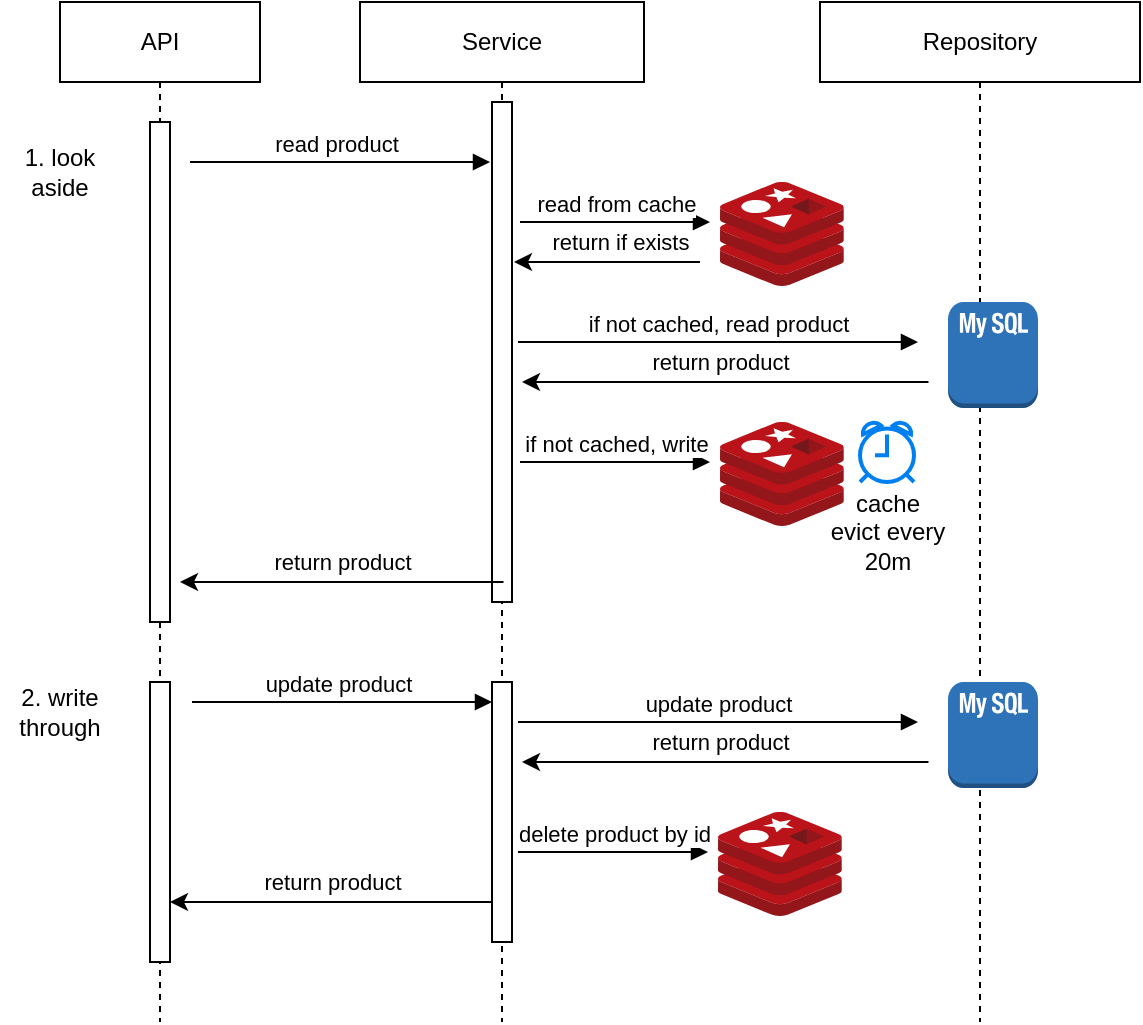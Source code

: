 <mxfile>
    <diagram id="_qYy_YDmPthP_Fgu3tGh" name="페이지-1">
        <mxGraphModel dx="970" dy="847" grid="1" gridSize="10" guides="1" tooltips="1" connect="1" arrows="1" fold="1" page="1" pageScale="1" pageWidth="827" pageHeight="1169" math="0" shadow="0">
            <root>
                <mxCell id="0"/>
                <mxCell id="1" parent="0"/>
                <mxCell id="68" value="API" style="shape=umlLifeline;perimeter=lifelinePerimeter;whiteSpace=wrap;html=1;container=1;collapsible=0;recursiveResize=0;outlineConnect=0;" parent="1" vertex="1">
                    <mxGeometry x="90" y="180" width="100" height="510" as="geometry"/>
                </mxCell>
                <mxCell id="145" value="" style="html=1;points=[];perimeter=orthogonalPerimeter;" parent="68" vertex="1">
                    <mxGeometry x="45" y="60" width="10" height="250" as="geometry"/>
                </mxCell>
                <mxCell id="215" value="update&amp;nbsp;product" style="html=1;verticalAlign=bottom;endArrow=block;" edge="1" parent="68">
                    <mxGeometry x="-0.026" width="80" relative="1" as="geometry">
                        <mxPoint x="66" y="350" as="sourcePoint"/>
                        <mxPoint x="216" y="350" as="targetPoint"/>
                        <mxPoint as="offset"/>
                    </mxGeometry>
                </mxCell>
                <mxCell id="225" value="" style="endArrow=classic;html=1;entryX=0.975;entryY=0.613;entryDx=0;entryDy=0;entryPerimeter=0;" edge="1" parent="68">
                    <mxGeometry width="50" height="50" relative="1" as="geometry">
                        <mxPoint x="216.75" y="450.005" as="sourcePoint"/>
                        <mxPoint x="55" y="450.005" as="targetPoint"/>
                    </mxGeometry>
                </mxCell>
                <mxCell id="226" value="return product" style="edgeLabel;html=1;align=center;verticalAlign=middle;resizable=0;points=[];" vertex="1" connectable="0" parent="225">
                    <mxGeometry x="0.225" y="-4" relative="1" as="geometry">
                        <mxPoint x="18" y="-6" as="offset"/>
                    </mxGeometry>
                </mxCell>
                <mxCell id="228" value="2. write through" style="text;strokeColor=none;align=center;fillColor=none;html=1;verticalAlign=middle;whiteSpace=wrap;rounded=0;" vertex="1" parent="68">
                    <mxGeometry x="-30" y="340" width="60" height="30" as="geometry"/>
                </mxCell>
                <mxCell id="73" value="Service" style="shape=umlLifeline;perimeter=lifelinePerimeter;whiteSpace=wrap;html=1;container=1;collapsible=0;recursiveResize=0;outlineConnect=0;movable=1;resizable=1;rotatable=1;deletable=1;editable=1;connectable=1;" parent="1" vertex="1">
                    <mxGeometry x="240" y="180" width="142" height="510" as="geometry"/>
                </mxCell>
                <mxCell id="149" value="" style="html=1;points=[];perimeter=orthogonalPerimeter;" parent="73" vertex="1">
                    <mxGeometry x="66" y="50" width="10" height="250" as="geometry"/>
                </mxCell>
                <mxCell id="83" value="Repository" style="shape=umlLifeline;perimeter=lifelinePerimeter;whiteSpace=wrap;html=1;container=1;collapsible=0;recursiveResize=0;outlineConnect=0;" parent="1" vertex="1">
                    <mxGeometry x="470" y="180" width="160" height="510" as="geometry"/>
                </mxCell>
                <mxCell id="148" value="read from cache" style="html=1;verticalAlign=bottom;endArrow=block;" parent="83" edge="1">
                    <mxGeometry width="80" relative="1" as="geometry">
                        <mxPoint x="-150" y="110" as="sourcePoint"/>
                        <mxPoint x="-55" y="110" as="targetPoint"/>
                    </mxGeometry>
                </mxCell>
                <mxCell id="150" value="" style="endArrow=classic;html=1;" parent="83" edge="1">
                    <mxGeometry width="50" height="50" relative="1" as="geometry">
                        <mxPoint x="-60" y="130" as="sourcePoint"/>
                        <mxPoint x="-153" y="130" as="targetPoint"/>
                        <Array as="points">
                            <mxPoint x="-119.25" y="130"/>
                        </Array>
                    </mxGeometry>
                </mxCell>
                <mxCell id="151" value="return if exists" style="edgeLabel;html=1;align=center;verticalAlign=middle;resizable=0;points=[];" parent="150" vertex="1" connectable="0">
                    <mxGeometry x="0.398" y="4" relative="1" as="geometry">
                        <mxPoint x="25" y="-14" as="offset"/>
                    </mxGeometry>
                </mxCell>
                <mxCell id="152" value="" style="endArrow=classic;html=1;" parent="83" edge="1">
                    <mxGeometry width="50" height="50" relative="1" as="geometry">
                        <mxPoint x="54.25" y="190" as="sourcePoint"/>
                        <mxPoint x="-149" y="190" as="targetPoint"/>
                        <Array as="points">
                            <mxPoint x="-15.25" y="190"/>
                            <mxPoint x="-115.25" y="190"/>
                        </Array>
                    </mxGeometry>
                </mxCell>
                <mxCell id="153" value="return product" style="edgeLabel;html=1;align=center;verticalAlign=middle;resizable=0;points=[];" parent="152" vertex="1" connectable="0">
                    <mxGeometry x="0.398" y="4" relative="1" as="geometry">
                        <mxPoint x="37" y="-14" as="offset"/>
                    </mxGeometry>
                </mxCell>
                <mxCell id="154" value="" style="outlineConnect=0;dashed=0;verticalLabelPosition=bottom;verticalAlign=top;align=center;html=1;shape=mxgraph.aws3.mysql_db_instance_2;fillColor=#2E73B8;gradientColor=none;" parent="83" vertex="1">
                    <mxGeometry x="64" y="150" width="45" height="53" as="geometry"/>
                </mxCell>
                <mxCell id="155" value="read product" style="html=1;verticalAlign=bottom;endArrow=block;" parent="83" edge="1">
                    <mxGeometry x="-0.026" width="80" relative="1" as="geometry">
                        <mxPoint x="-315.0" y="80" as="sourcePoint"/>
                        <mxPoint x="-165" y="80" as="targetPoint"/>
                        <mxPoint as="offset"/>
                    </mxGeometry>
                </mxCell>
                <mxCell id="157" value="if not cached, read product" style="html=1;verticalAlign=bottom;endArrow=block;" parent="83" edge="1">
                    <mxGeometry width="80" relative="1" as="geometry">
                        <mxPoint x="-151" y="170" as="sourcePoint"/>
                        <mxPoint x="49" y="170" as="targetPoint"/>
                    </mxGeometry>
                </mxCell>
                <mxCell id="212" value="" style="html=1;verticalLabelPosition=bottom;align=center;labelBackgroundColor=#ffffff;verticalAlign=top;strokeWidth=2;strokeColor=#0080F0;shadow=0;dashed=0;shape=mxgraph.ios7.icons.alarm_clock;" parent="83" vertex="1">
                    <mxGeometry x="20" y="210" width="27" height="30" as="geometry"/>
                </mxCell>
                <mxCell id="213" value="cache evict every 20m" style="text;strokeColor=none;align=center;fillColor=none;html=1;verticalAlign=middle;whiteSpace=wrap;rounded=0;" parent="83" vertex="1">
                    <mxGeometry x="3.5" y="250" width="60" height="30" as="geometry"/>
                </mxCell>
                <mxCell id="217" value="" style="endArrow=classic;html=1;" edge="1" parent="83">
                    <mxGeometry width="50" height="50" relative="1" as="geometry">
                        <mxPoint x="54.25" y="380" as="sourcePoint"/>
                        <mxPoint x="-149" y="380" as="targetPoint"/>
                        <Array as="points">
                            <mxPoint x="-15.25" y="380"/>
                            <mxPoint x="-115.25" y="380"/>
                        </Array>
                    </mxGeometry>
                </mxCell>
                <mxCell id="218" value="return product" style="edgeLabel;html=1;align=center;verticalAlign=middle;resizable=0;points=[];" vertex="1" connectable="0" parent="217">
                    <mxGeometry x="0.398" y="4" relative="1" as="geometry">
                        <mxPoint x="37" y="-14" as="offset"/>
                    </mxGeometry>
                </mxCell>
                <mxCell id="219" value="" style="outlineConnect=0;dashed=0;verticalLabelPosition=bottom;verticalAlign=top;align=center;html=1;shape=mxgraph.aws3.mysql_db_instance_2;fillColor=#2E73B8;gradientColor=none;" vertex="1" parent="83">
                    <mxGeometry x="64" y="340" width="45" height="53" as="geometry"/>
                </mxCell>
                <mxCell id="220" value="update product" style="html=1;verticalAlign=bottom;endArrow=block;" edge="1" parent="83">
                    <mxGeometry width="80" relative="1" as="geometry">
                        <mxPoint x="-151" y="360" as="sourcePoint"/>
                        <mxPoint x="49" y="360" as="targetPoint"/>
                    </mxGeometry>
                </mxCell>
                <mxCell id="146" value="" style="endArrow=classic;html=1;entryX=0.975;entryY=0.613;entryDx=0;entryDy=0;entryPerimeter=0;" parent="1" edge="1">
                    <mxGeometry width="50" height="50" relative="1" as="geometry">
                        <mxPoint x="311.75" y="470.005" as="sourcePoint"/>
                        <mxPoint x="150.0" y="470.005" as="targetPoint"/>
                    </mxGeometry>
                </mxCell>
                <mxCell id="147" value="return product" style="edgeLabel;html=1;align=center;verticalAlign=middle;resizable=0;points=[];" parent="146" vertex="1" connectable="0">
                    <mxGeometry x="0.225" y="-4" relative="1" as="geometry">
                        <mxPoint x="18" y="-6" as="offset"/>
                    </mxGeometry>
                </mxCell>
                <mxCell id="156" value="" style="sketch=0;aspect=fixed;html=1;points=[];align=center;image;fontSize=12;image=img/lib/mscae/Cache_Redis_Product.svg;" parent="1" vertex="1">
                    <mxGeometry x="420" y="270" width="61.91" height="52" as="geometry"/>
                </mxCell>
                <mxCell id="208" value="if not cached, write" style="html=1;verticalAlign=bottom;endArrow=block;" parent="1" edge="1">
                    <mxGeometry width="80" relative="1" as="geometry">
                        <mxPoint x="320" y="410" as="sourcePoint"/>
                        <mxPoint x="415" y="410" as="targetPoint"/>
                    </mxGeometry>
                </mxCell>
                <mxCell id="211" value="" style="sketch=0;aspect=fixed;html=1;points=[];align=center;image;fontSize=12;image=img/lib/mscae/Cache_Redis_Product.svg;" parent="1" vertex="1">
                    <mxGeometry x="420" y="390" width="61.91" height="52" as="geometry"/>
                </mxCell>
                <mxCell id="214" value="" style="html=1;points=[];perimeter=orthogonalPerimeter;" vertex="1" parent="1">
                    <mxGeometry x="135" y="520" width="10" height="140" as="geometry"/>
                </mxCell>
                <mxCell id="216" value="" style="html=1;points=[];perimeter=orthogonalPerimeter;" vertex="1" parent="1">
                    <mxGeometry x="306" y="520" width="10" height="130" as="geometry"/>
                </mxCell>
                <mxCell id="221" value="delete product by id" style="html=1;verticalAlign=bottom;endArrow=block;" edge="1" parent="1">
                    <mxGeometry width="80" relative="1" as="geometry">
                        <mxPoint x="319" y="605" as="sourcePoint"/>
                        <mxPoint x="414" y="605" as="targetPoint"/>
                    </mxGeometry>
                </mxCell>
                <mxCell id="224" value="" style="sketch=0;aspect=fixed;html=1;points=[];align=center;image;fontSize=12;image=img/lib/mscae/Cache_Redis_Product.svg;" vertex="1" parent="1">
                    <mxGeometry x="419" y="585" width="61.91" height="52" as="geometry"/>
                </mxCell>
                <mxCell id="227" value="1. look aside" style="text;strokeColor=none;align=center;fillColor=none;html=1;verticalAlign=middle;whiteSpace=wrap;rounded=0;" vertex="1" parent="1">
                    <mxGeometry x="60" y="250" width="60" height="30" as="geometry"/>
                </mxCell>
            </root>
        </mxGraphModel>
    </diagram>
</mxfile>